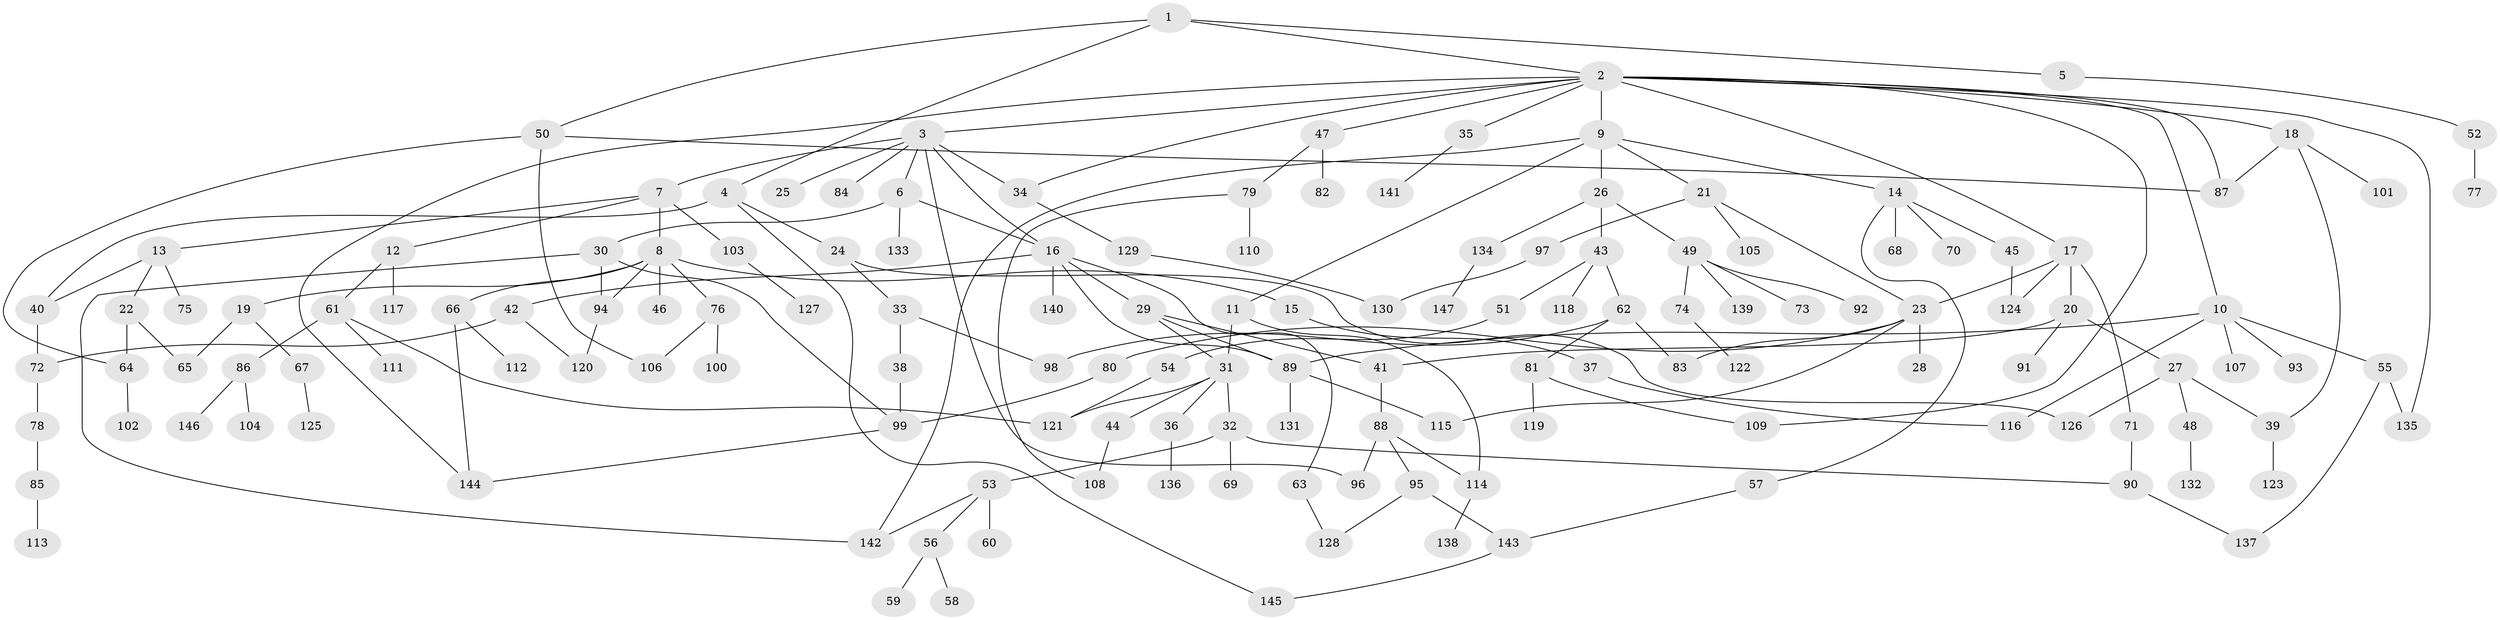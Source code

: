 // Generated by graph-tools (version 1.1) at 2025/10/02/27/25 16:10:54]
// undirected, 147 vertices, 188 edges
graph export_dot {
graph [start="1"]
  node [color=gray90,style=filled];
  1;
  2;
  3;
  4;
  5;
  6;
  7;
  8;
  9;
  10;
  11;
  12;
  13;
  14;
  15;
  16;
  17;
  18;
  19;
  20;
  21;
  22;
  23;
  24;
  25;
  26;
  27;
  28;
  29;
  30;
  31;
  32;
  33;
  34;
  35;
  36;
  37;
  38;
  39;
  40;
  41;
  42;
  43;
  44;
  45;
  46;
  47;
  48;
  49;
  50;
  51;
  52;
  53;
  54;
  55;
  56;
  57;
  58;
  59;
  60;
  61;
  62;
  63;
  64;
  65;
  66;
  67;
  68;
  69;
  70;
  71;
  72;
  73;
  74;
  75;
  76;
  77;
  78;
  79;
  80;
  81;
  82;
  83;
  84;
  85;
  86;
  87;
  88;
  89;
  90;
  91;
  92;
  93;
  94;
  95;
  96;
  97;
  98;
  99;
  100;
  101;
  102;
  103;
  104;
  105;
  106;
  107;
  108;
  109;
  110;
  111;
  112;
  113;
  114;
  115;
  116;
  117;
  118;
  119;
  120;
  121;
  122;
  123;
  124;
  125;
  126;
  127;
  128;
  129;
  130;
  131;
  132;
  133;
  134;
  135;
  136;
  137;
  138;
  139;
  140;
  141;
  142;
  143;
  144;
  145;
  146;
  147;
  1 -- 2;
  1 -- 4;
  1 -- 5;
  1 -- 50;
  2 -- 3;
  2 -- 9;
  2 -- 10;
  2 -- 17;
  2 -- 18;
  2 -- 35;
  2 -- 47;
  2 -- 109;
  2 -- 135;
  2 -- 144;
  2 -- 34;
  2 -- 87;
  3 -- 6;
  3 -- 7;
  3 -- 25;
  3 -- 34;
  3 -- 84;
  3 -- 96;
  3 -- 16;
  4 -- 24;
  4 -- 145;
  4 -- 40;
  5 -- 52;
  6 -- 16;
  6 -- 30;
  6 -- 133;
  7 -- 8;
  7 -- 12;
  7 -- 13;
  7 -- 103;
  8 -- 15;
  8 -- 19;
  8 -- 46;
  8 -- 66;
  8 -- 76;
  8 -- 94;
  9 -- 11;
  9 -- 14;
  9 -- 21;
  9 -- 26;
  9 -- 142;
  10 -- 55;
  10 -- 93;
  10 -- 107;
  10 -- 89;
  10 -- 116;
  11 -- 114;
  11 -- 31;
  12 -- 61;
  12 -- 117;
  13 -- 22;
  13 -- 40;
  13 -- 75;
  14 -- 45;
  14 -- 57;
  14 -- 68;
  14 -- 70;
  15 -- 37;
  16 -- 29;
  16 -- 42;
  16 -- 63;
  16 -- 89;
  16 -- 140;
  17 -- 20;
  17 -- 71;
  17 -- 124;
  17 -- 23;
  18 -- 39;
  18 -- 101;
  18 -- 87;
  19 -- 65;
  19 -- 67;
  20 -- 27;
  20 -- 41;
  20 -- 91;
  21 -- 23;
  21 -- 97;
  21 -- 105;
  22 -- 65;
  22 -- 64;
  23 -- 28;
  23 -- 80;
  23 -- 83;
  23 -- 115;
  24 -- 33;
  24 -- 126;
  26 -- 43;
  26 -- 49;
  26 -- 134;
  27 -- 48;
  27 -- 126;
  27 -- 39;
  29 -- 31;
  29 -- 89;
  29 -- 41;
  30 -- 142;
  30 -- 94;
  30 -- 99;
  31 -- 32;
  31 -- 36;
  31 -- 44;
  31 -- 121;
  32 -- 53;
  32 -- 69;
  32 -- 90;
  33 -- 38;
  33 -- 98;
  34 -- 129;
  35 -- 141;
  36 -- 136;
  37 -- 116;
  38 -- 99;
  39 -- 123;
  40 -- 72;
  41 -- 88;
  42 -- 72;
  42 -- 120;
  43 -- 51;
  43 -- 62;
  43 -- 118;
  44 -- 108;
  45 -- 124;
  47 -- 79;
  47 -- 82;
  48 -- 132;
  49 -- 73;
  49 -- 74;
  49 -- 92;
  49 -- 139;
  50 -- 64;
  50 -- 87;
  50 -- 106;
  51 -- 54;
  52 -- 77;
  53 -- 56;
  53 -- 60;
  53 -- 142;
  54 -- 121;
  55 -- 135;
  55 -- 137;
  56 -- 58;
  56 -- 59;
  57 -- 143;
  61 -- 86;
  61 -- 111;
  61 -- 121;
  62 -- 81;
  62 -- 98;
  62 -- 83;
  63 -- 128;
  64 -- 102;
  66 -- 112;
  66 -- 144;
  67 -- 125;
  71 -- 90;
  72 -- 78;
  74 -- 122;
  76 -- 100;
  76 -- 106;
  78 -- 85;
  79 -- 108;
  79 -- 110;
  80 -- 99;
  81 -- 119;
  81 -- 109;
  85 -- 113;
  86 -- 104;
  86 -- 146;
  88 -- 95;
  88 -- 96;
  88 -- 114;
  89 -- 131;
  89 -- 115;
  90 -- 137;
  94 -- 120;
  95 -- 128;
  95 -- 143;
  97 -- 130;
  99 -- 144;
  103 -- 127;
  114 -- 138;
  129 -- 130;
  134 -- 147;
  143 -- 145;
}
